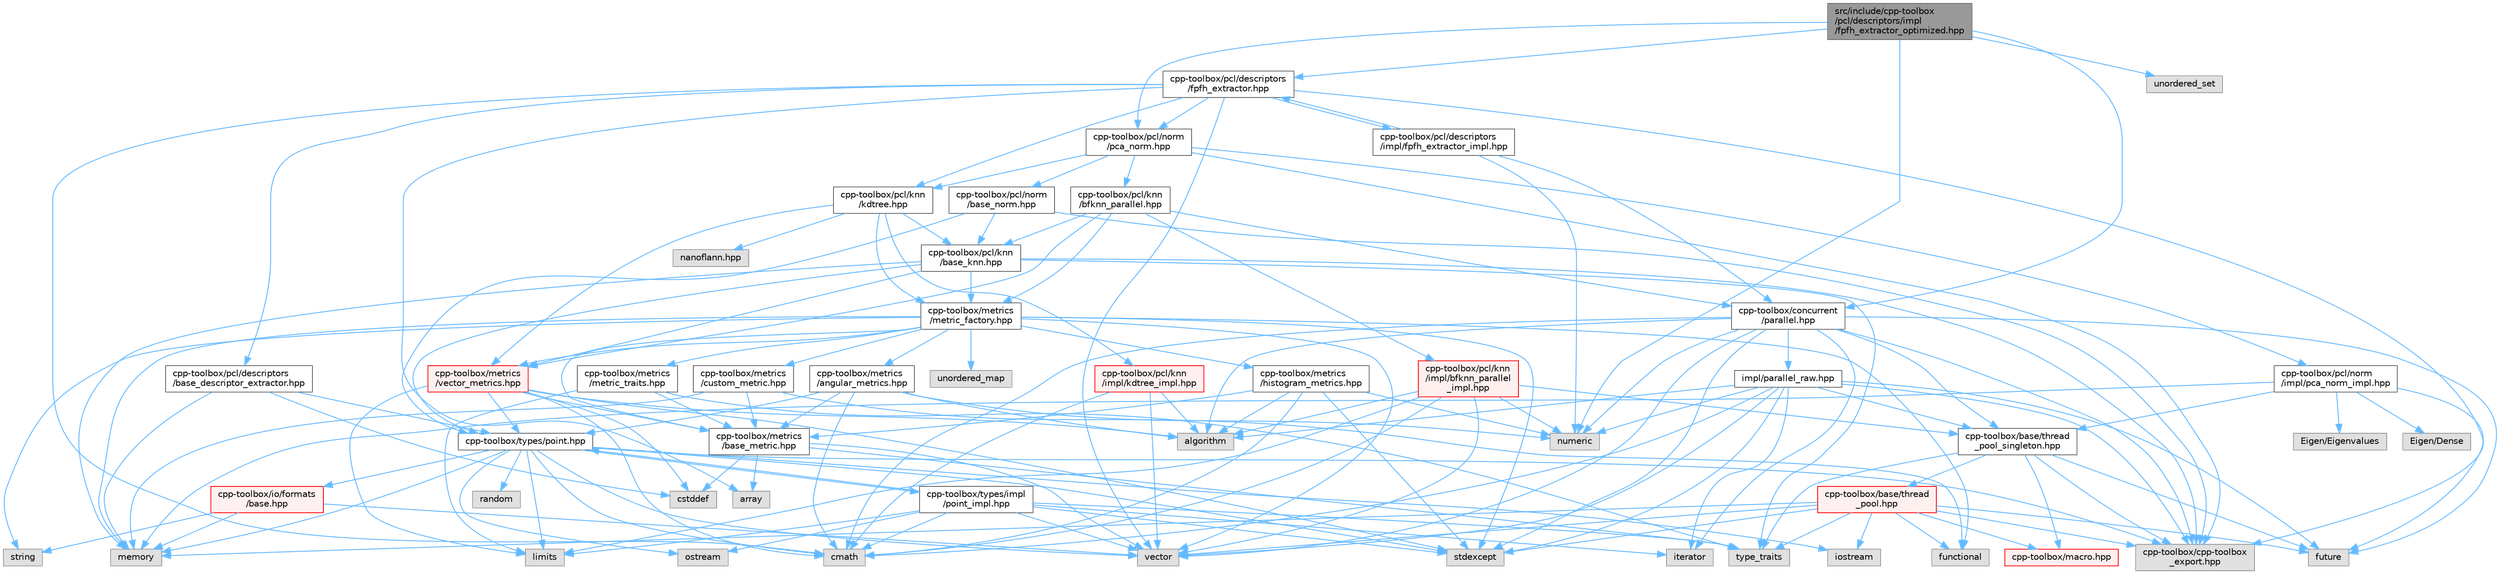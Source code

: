 digraph "src/include/cpp-toolbox/pcl/descriptors/impl/fpfh_extractor_optimized.hpp"
{
 // LATEX_PDF_SIZE
  bgcolor="transparent";
  edge [fontname=Helvetica,fontsize=10,labelfontname=Helvetica,labelfontsize=10];
  node [fontname=Helvetica,fontsize=10,shape=box,height=0.2,width=0.4];
  Node1 [id="Node000001",label="src/include/cpp-toolbox\l/pcl/descriptors/impl\l/fpfh_extractor_optimized.hpp",height=0.2,width=0.4,color="gray40", fillcolor="grey60", style="filled", fontcolor="black",tooltip=" "];
  Node1 -> Node2 [id="edge1_Node000001_Node000002",color="steelblue1",style="solid",tooltip=" "];
  Node2 [id="Node000002",label="cpp-toolbox/pcl/descriptors\l/fpfh_extractor.hpp",height=0.2,width=0.4,color="grey40", fillcolor="white", style="filled",URL="$fpfh__extractor_8hpp.html",tooltip=" "];
  Node2 -> Node3 [id="edge2_Node000002_Node000003",color="steelblue1",style="solid",tooltip=" "];
  Node3 [id="Node000003",label="array",height=0.2,width=0.4,color="grey60", fillcolor="#E0E0E0", style="filled",tooltip=" "];
  Node2 -> Node4 [id="edge3_Node000002_Node000004",color="steelblue1",style="solid",tooltip=" "];
  Node4 [id="Node000004",label="cmath",height=0.2,width=0.4,color="grey60", fillcolor="#E0E0E0", style="filled",tooltip=" "];
  Node2 -> Node5 [id="edge4_Node000002_Node000005",color="steelblue1",style="solid",tooltip=" "];
  Node5 [id="Node000005",label="vector",height=0.2,width=0.4,color="grey60", fillcolor="#E0E0E0", style="filled",tooltip=" "];
  Node2 -> Node6 [id="edge5_Node000002_Node000006",color="steelblue1",style="solid",tooltip=" "];
  Node6 [id="Node000006",label="cpp-toolbox/cpp-toolbox\l_export.hpp",height=0.2,width=0.4,color="grey60", fillcolor="#E0E0E0", style="filled",tooltip=" "];
  Node2 -> Node7 [id="edge6_Node000002_Node000007",color="steelblue1",style="solid",tooltip=" "];
  Node7 [id="Node000007",label="cpp-toolbox/pcl/descriptors\l/base_descriptor_extractor.hpp",height=0.2,width=0.4,color="grey40", fillcolor="white", style="filled",URL="$base__descriptor__extractor_8hpp.html",tooltip=" "];
  Node7 -> Node8 [id="edge7_Node000007_Node000008",color="steelblue1",style="solid",tooltip=" "];
  Node8 [id="Node000008",label="cstddef",height=0.2,width=0.4,color="grey60", fillcolor="#E0E0E0", style="filled",tooltip=" "];
  Node7 -> Node9 [id="edge8_Node000007_Node000009",color="steelblue1",style="solid",tooltip=" "];
  Node9 [id="Node000009",label="memory",height=0.2,width=0.4,color="grey60", fillcolor="#E0E0E0", style="filled",tooltip=" "];
  Node7 -> Node10 [id="edge9_Node000007_Node000010",color="steelblue1",style="solid",tooltip=" "];
  Node10 [id="Node000010",label="cpp-toolbox/types/point.hpp",height=0.2,width=0.4,color="grey40", fillcolor="white", style="filled",URL="$point_8hpp.html",tooltip=" "];
  Node10 -> Node4 [id="edge10_Node000010_Node000004",color="steelblue1",style="solid",tooltip=" "];
  Node10 -> Node11 [id="edge11_Node000010_Node000011",color="steelblue1",style="solid",tooltip=" "];
  Node11 [id="Node000011",label="iostream",height=0.2,width=0.4,color="grey60", fillcolor="#E0E0E0", style="filled",tooltip=" "];
  Node10 -> Node12 [id="edge12_Node000010_Node000012",color="steelblue1",style="solid",tooltip=" "];
  Node12 [id="Node000012",label="limits",height=0.2,width=0.4,color="grey60", fillcolor="#E0E0E0", style="filled",tooltip=" "];
  Node10 -> Node9 [id="edge13_Node000010_Node000009",color="steelblue1",style="solid",tooltip=" "];
  Node10 -> Node13 [id="edge14_Node000010_Node000013",color="steelblue1",style="solid",tooltip=" "];
  Node13 [id="Node000013",label="ostream",height=0.2,width=0.4,color="grey60", fillcolor="#E0E0E0", style="filled",tooltip=" "];
  Node10 -> Node14 [id="edge15_Node000010_Node000014",color="steelblue1",style="solid",tooltip=" "];
  Node14 [id="Node000014",label="random",height=0.2,width=0.4,color="grey60", fillcolor="#E0E0E0", style="filled",tooltip=" "];
  Node10 -> Node15 [id="edge16_Node000010_Node000015",color="steelblue1",style="solid",tooltip=" "];
  Node15 [id="Node000015",label="stdexcept",height=0.2,width=0.4,color="grey60", fillcolor="#E0E0E0", style="filled",tooltip=" "];
  Node10 -> Node5 [id="edge17_Node000010_Node000005",color="steelblue1",style="solid",tooltip=" "];
  Node10 -> Node6 [id="edge18_Node000010_Node000006",color="steelblue1",style="solid",tooltip=" "];
  Node10 -> Node16 [id="edge19_Node000010_Node000016",color="steelblue1",style="solid",tooltip=" "];
  Node16 [id="Node000016",label="cpp-toolbox/io/formats\l/base.hpp",height=0.2,width=0.4,color="red", fillcolor="#FFF0F0", style="filled",URL="$io_2formats_2base_8hpp.html",tooltip=" "];
  Node16 -> Node9 [id="edge20_Node000016_Node000009",color="steelblue1",style="solid",tooltip=" "];
  Node16 -> Node17 [id="edge21_Node000016_Node000017",color="steelblue1",style="solid",tooltip=" "];
  Node17 [id="Node000017",label="string",height=0.2,width=0.4,color="grey60", fillcolor="#E0E0E0", style="filled",tooltip=" "];
  Node16 -> Node5 [id="edge22_Node000016_Node000005",color="steelblue1",style="solid",tooltip=" "];
  Node10 -> Node26 [id="edge23_Node000010_Node000026",color="steelblue1",style="solid",tooltip=" "];
  Node26 [id="Node000026",label="cpp-toolbox/types/impl\l/point_impl.hpp",height=0.2,width=0.4,color="grey40", fillcolor="white", style="filled",URL="$point__impl_8hpp.html",tooltip=" "];
  Node26 -> Node4 [id="edge24_Node000026_Node000004",color="steelblue1",style="solid",tooltip=" "];
  Node26 -> Node27 [id="edge25_Node000026_Node000027",color="steelblue1",style="solid",tooltip=" "];
  Node27 [id="Node000027",label="iterator",height=0.2,width=0.4,color="grey60", fillcolor="#E0E0E0", style="filled",tooltip=" "];
  Node26 -> Node12 [id="edge26_Node000026_Node000012",color="steelblue1",style="solid",tooltip=" "];
  Node26 -> Node13 [id="edge27_Node000026_Node000013",color="steelblue1",style="solid",tooltip=" "];
  Node26 -> Node15 [id="edge28_Node000026_Node000015",color="steelblue1",style="solid",tooltip=" "];
  Node26 -> Node28 [id="edge29_Node000026_Node000028",color="steelblue1",style="solid",tooltip=" "];
  Node28 [id="Node000028",label="type_traits",height=0.2,width=0.4,color="grey60", fillcolor="#E0E0E0", style="filled",tooltip=" "];
  Node26 -> Node5 [id="edge30_Node000026_Node000005",color="steelblue1",style="solid",tooltip=" "];
  Node26 -> Node10 [id="edge31_Node000026_Node000010",color="steelblue1",style="solid",tooltip=" "];
  Node2 -> Node29 [id="edge32_Node000002_Node000029",color="steelblue1",style="solid",tooltip=" "];
  Node29 [id="Node000029",label="cpp-toolbox/pcl/knn\l/kdtree.hpp",height=0.2,width=0.4,color="grey40", fillcolor="white", style="filled",URL="$kdtree_8hpp.html",tooltip=" "];
  Node29 -> Node30 [id="edge33_Node000029_Node000030",color="steelblue1",style="solid",tooltip=" "];
  Node30 [id="Node000030",label="cpp-toolbox/pcl/knn\l/base_knn.hpp",height=0.2,width=0.4,color="grey40", fillcolor="white", style="filled",URL="$base__knn_8hpp.html",tooltip=" "];
  Node30 -> Node9 [id="edge34_Node000030_Node000009",color="steelblue1",style="solid",tooltip=" "];
  Node30 -> Node28 [id="edge35_Node000030_Node000028",color="steelblue1",style="solid",tooltip=" "];
  Node30 -> Node6 [id="edge36_Node000030_Node000006",color="steelblue1",style="solid",tooltip=" "];
  Node30 -> Node10 [id="edge37_Node000030_Node000010",color="steelblue1",style="solid",tooltip=" "];
  Node30 -> Node31 [id="edge38_Node000030_Node000031",color="steelblue1",style="solid",tooltip=" "];
  Node31 [id="Node000031",label="cpp-toolbox/metrics\l/vector_metrics.hpp",height=0.2,width=0.4,color="red", fillcolor="#FFF0F0", style="filled",URL="$vector__metrics_8hpp.html",tooltip=" "];
  Node31 -> Node32 [id="edge39_Node000031_Node000032",color="steelblue1",style="solid",tooltip=" "];
  Node32 [id="Node000032",label="algorithm",height=0.2,width=0.4,color="grey60", fillcolor="#E0E0E0", style="filled",tooltip=" "];
  Node31 -> Node4 [id="edge40_Node000031_Node000004",color="steelblue1",style="solid",tooltip=" "];
  Node31 -> Node8 [id="edge41_Node000031_Node000008",color="steelblue1",style="solid",tooltip=" "];
  Node31 -> Node12 [id="edge42_Node000031_Node000012",color="steelblue1",style="solid",tooltip=" "];
  Node31 -> Node15 [id="edge43_Node000031_Node000015",color="steelblue1",style="solid",tooltip=" "];
  Node31 -> Node34 [id="edge44_Node000031_Node000034",color="steelblue1",style="solid",tooltip=" "];
  Node34 [id="Node000034",label="cpp-toolbox/metrics\l/base_metric.hpp",height=0.2,width=0.4,color="grey40", fillcolor="white", style="filled",URL="$base__metric_8hpp.html",tooltip=" "];
  Node34 -> Node8 [id="edge45_Node000034_Node000008",color="steelblue1",style="solid",tooltip=" "];
  Node34 -> Node5 [id="edge46_Node000034_Node000005",color="steelblue1",style="solid",tooltip=" "];
  Node34 -> Node3 [id="edge47_Node000034_Node000003",color="steelblue1",style="solid",tooltip=" "];
  Node34 -> Node28 [id="edge48_Node000034_Node000028",color="steelblue1",style="solid",tooltip=" "];
  Node31 -> Node10 [id="edge49_Node000031_Node000010",color="steelblue1",style="solid",tooltip=" "];
  Node30 -> Node35 [id="edge50_Node000030_Node000035",color="steelblue1",style="solid",tooltip=" "];
  Node35 [id="Node000035",label="cpp-toolbox/metrics\l/metric_factory.hpp",height=0.2,width=0.4,color="grey40", fillcolor="white", style="filled",URL="$metric__factory_8hpp.html",tooltip=" "];
  Node35 -> Node9 [id="edge51_Node000035_Node000009",color="steelblue1",style="solid",tooltip=" "];
  Node35 -> Node17 [id="edge52_Node000035_Node000017",color="steelblue1",style="solid",tooltip=" "];
  Node35 -> Node36 [id="edge53_Node000035_Node000036",color="steelblue1",style="solid",tooltip=" "];
  Node36 [id="Node000036",label="unordered_map",height=0.2,width=0.4,color="grey60", fillcolor="#E0E0E0", style="filled",tooltip=" "];
  Node35 -> Node20 [id="edge54_Node000035_Node000020",color="steelblue1",style="solid",tooltip=" "];
  Node20 [id="Node000020",label="functional",height=0.2,width=0.4,color="grey60", fillcolor="#E0E0E0", style="filled",tooltip=" "];
  Node35 -> Node15 [id="edge55_Node000035_Node000015",color="steelblue1",style="solid",tooltip=" "];
  Node35 -> Node5 [id="edge56_Node000035_Node000005",color="steelblue1",style="solid",tooltip=" "];
  Node35 -> Node34 [id="edge57_Node000035_Node000034",color="steelblue1",style="solid",tooltip=" "];
  Node35 -> Node37 [id="edge58_Node000035_Node000037",color="steelblue1",style="solid",tooltip=" "];
  Node37 [id="Node000037",label="cpp-toolbox/metrics\l/metric_traits.hpp",height=0.2,width=0.4,color="grey40", fillcolor="white", style="filled",URL="$metric__traits_8hpp.html",tooltip=" "];
  Node37 -> Node28 [id="edge59_Node000037_Node000028",color="steelblue1",style="solid",tooltip=" "];
  Node37 -> Node12 [id="edge60_Node000037_Node000012",color="steelblue1",style="solid",tooltip=" "];
  Node37 -> Node34 [id="edge61_Node000037_Node000034",color="steelblue1",style="solid",tooltip=" "];
  Node35 -> Node31 [id="edge62_Node000035_Node000031",color="steelblue1",style="solid",tooltip=" "];
  Node35 -> Node38 [id="edge63_Node000035_Node000038",color="steelblue1",style="solid",tooltip=" "];
  Node38 [id="Node000038",label="cpp-toolbox/metrics\l/histogram_metrics.hpp",height=0.2,width=0.4,color="grey40", fillcolor="white", style="filled",URL="$histogram__metrics_8hpp.html",tooltip=" "];
  Node38 -> Node32 [id="edge64_Node000038_Node000032",color="steelblue1",style="solid",tooltip=" "];
  Node38 -> Node4 [id="edge65_Node000038_Node000004",color="steelblue1",style="solid",tooltip=" "];
  Node38 -> Node39 [id="edge66_Node000038_Node000039",color="steelblue1",style="solid",tooltip=" "];
  Node39 [id="Node000039",label="numeric",height=0.2,width=0.4,color="grey60", fillcolor="#E0E0E0", style="filled",tooltip=" "];
  Node38 -> Node15 [id="edge67_Node000038_Node000015",color="steelblue1",style="solid",tooltip=" "];
  Node38 -> Node34 [id="edge68_Node000038_Node000034",color="steelblue1",style="solid",tooltip=" "];
  Node35 -> Node40 [id="edge69_Node000035_Node000040",color="steelblue1",style="solid",tooltip=" "];
  Node40 [id="Node000040",label="cpp-toolbox/metrics\l/angular_metrics.hpp",height=0.2,width=0.4,color="grey40", fillcolor="white", style="filled",URL="$angular__metrics_8hpp.html",tooltip=" "];
  Node40 -> Node32 [id="edge70_Node000040_Node000032",color="steelblue1",style="solid",tooltip=" "];
  Node40 -> Node4 [id="edge71_Node000040_Node000004",color="steelblue1",style="solid",tooltip=" "];
  Node40 -> Node39 [id="edge72_Node000040_Node000039",color="steelblue1",style="solid",tooltip=" "];
  Node40 -> Node34 [id="edge73_Node000040_Node000034",color="steelblue1",style="solid",tooltip=" "];
  Node40 -> Node10 [id="edge74_Node000040_Node000010",color="steelblue1",style="solid",tooltip=" "];
  Node35 -> Node41 [id="edge75_Node000035_Node000041",color="steelblue1",style="solid",tooltip=" "];
  Node41 [id="Node000041",label="cpp-toolbox/metrics\l/custom_metric.hpp",height=0.2,width=0.4,color="grey40", fillcolor="white", style="filled",URL="$custom__metric_8hpp.html",tooltip=" "];
  Node41 -> Node20 [id="edge76_Node000041_Node000020",color="steelblue1",style="solid",tooltip=" "];
  Node41 -> Node9 [id="edge77_Node000041_Node000009",color="steelblue1",style="solid",tooltip=" "];
  Node41 -> Node34 [id="edge78_Node000041_Node000034",color="steelblue1",style="solid",tooltip=" "];
  Node29 -> Node35 [id="edge79_Node000029_Node000035",color="steelblue1",style="solid",tooltip=" "];
  Node29 -> Node31 [id="edge80_Node000029_Node000031",color="steelblue1",style="solid",tooltip=" "];
  Node29 -> Node42 [id="edge81_Node000029_Node000042",color="steelblue1",style="solid",tooltip=" "];
  Node42 [id="Node000042",label="nanoflann.hpp",height=0.2,width=0.4,color="grey60", fillcolor="#E0E0E0", style="filled",tooltip=" "];
  Node29 -> Node43 [id="edge82_Node000029_Node000043",color="steelblue1",style="solid",tooltip=" "];
  Node43 [id="Node000043",label="cpp-toolbox/pcl/knn\l/impl/kdtree_impl.hpp",height=0.2,width=0.4,color="red", fillcolor="#FFF0F0", style="filled",URL="$kdtree__impl_8hpp.html",tooltip=" "];
  Node43 -> Node32 [id="edge83_Node000043_Node000032",color="steelblue1",style="solid",tooltip=" "];
  Node43 -> Node4 [id="edge84_Node000043_Node000004",color="steelblue1",style="solid",tooltip=" "];
  Node43 -> Node5 [id="edge85_Node000043_Node000005",color="steelblue1",style="solid",tooltip=" "];
  Node2 -> Node47 [id="edge86_Node000002_Node000047",color="steelblue1",style="solid",tooltip=" "];
  Node47 [id="Node000047",label="cpp-toolbox/pcl/norm\l/pca_norm.hpp",height=0.2,width=0.4,color="grey40", fillcolor="white", style="filled",URL="$pca__norm_8hpp.html",tooltip=" "];
  Node47 -> Node6 [id="edge87_Node000047_Node000006",color="steelblue1",style="solid",tooltip=" "];
  Node47 -> Node48 [id="edge88_Node000047_Node000048",color="steelblue1",style="solid",tooltip=" "];
  Node48 [id="Node000048",label="cpp-toolbox/pcl/knn\l/bfknn_parallel.hpp",height=0.2,width=0.4,color="grey40", fillcolor="white", style="filled",URL="$bfknn__parallel_8hpp.html",tooltip=" "];
  Node48 -> Node49 [id="edge89_Node000048_Node000049",color="steelblue1",style="solid",tooltip=" "];
  Node49 [id="Node000049",label="cpp-toolbox/concurrent\l/parallel.hpp",height=0.2,width=0.4,color="grey40", fillcolor="white", style="filled",URL="$parallel_8hpp.html",tooltip=" "];
  Node49 -> Node32 [id="edge90_Node000049_Node000032",color="steelblue1",style="solid",tooltip=" "];
  Node49 -> Node4 [id="edge91_Node000049_Node000004",color="steelblue1",style="solid",tooltip=" "];
  Node49 -> Node50 [id="edge92_Node000049_Node000050",color="steelblue1",style="solid",tooltip=" "];
  Node50 [id="Node000050",label="future",height=0.2,width=0.4,color="grey60", fillcolor="#E0E0E0", style="filled",tooltip=" "];
  Node49 -> Node27 [id="edge93_Node000049_Node000027",color="steelblue1",style="solid",tooltip=" "];
  Node49 -> Node39 [id="edge94_Node000049_Node000039",color="steelblue1",style="solid",tooltip=" "];
  Node49 -> Node15 [id="edge95_Node000049_Node000015",color="steelblue1",style="solid",tooltip=" "];
  Node49 -> Node5 [id="edge96_Node000049_Node000005",color="steelblue1",style="solid",tooltip=" "];
  Node49 -> Node6 [id="edge97_Node000049_Node000006",color="steelblue1",style="solid",tooltip=" "];
  Node49 -> Node51 [id="edge98_Node000049_Node000051",color="steelblue1",style="solid",tooltip=" "];
  Node51 [id="Node000051",label="cpp-toolbox/base/thread\l_pool_singleton.hpp",height=0.2,width=0.4,color="grey40", fillcolor="white", style="filled",URL="$thread__pool__singleton_8hpp.html",tooltip=" "];
  Node51 -> Node50 [id="edge99_Node000051_Node000050",color="steelblue1",style="solid",tooltip=" "];
  Node51 -> Node28 [id="edge100_Node000051_Node000028",color="steelblue1",style="solid",tooltip=" "];
  Node51 -> Node6 [id="edge101_Node000051_Node000006",color="steelblue1",style="solid",tooltip=" "];
  Node51 -> Node21 [id="edge102_Node000051_Node000021",color="steelblue1",style="solid",tooltip=" "];
  Node21 [id="Node000021",label="cpp-toolbox/macro.hpp",height=0.2,width=0.4,color="red", fillcolor="#FFF0F0", style="filled",URL="$macro_8hpp.html",tooltip="通用的编译器、平台、架构检测和实用宏定义 / Common macros for compiler, platform, architecture detection and utility macro..."];
  Node51 -> Node52 [id="edge103_Node000051_Node000052",color="steelblue1",style="solid",tooltip=" "];
  Node52 [id="Node000052",label="cpp-toolbox/base/thread\l_pool.hpp",height=0.2,width=0.4,color="red", fillcolor="#FFF0F0", style="filled",URL="$thread__pool_8hpp.html",tooltip=" "];
  Node52 -> Node20 [id="edge104_Node000052_Node000020",color="steelblue1",style="solid",tooltip=" "];
  Node52 -> Node50 [id="edge105_Node000052_Node000050",color="steelblue1",style="solid",tooltip=" "];
  Node52 -> Node11 [id="edge106_Node000052_Node000011",color="steelblue1",style="solid",tooltip=" "];
  Node52 -> Node9 [id="edge107_Node000052_Node000009",color="steelblue1",style="solid",tooltip=" "];
  Node52 -> Node15 [id="edge108_Node000052_Node000015",color="steelblue1",style="solid",tooltip=" "];
  Node52 -> Node28 [id="edge109_Node000052_Node000028",color="steelblue1",style="solid",tooltip=" "];
  Node52 -> Node5 [id="edge110_Node000052_Node000005",color="steelblue1",style="solid",tooltip=" "];
  Node52 -> Node6 [id="edge111_Node000052_Node000006",color="steelblue1",style="solid",tooltip=" "];
  Node52 -> Node21 [id="edge112_Node000052_Node000021",color="steelblue1",style="solid",tooltip=" "];
  Node49 -> Node59 [id="edge113_Node000049_Node000059",color="steelblue1",style="solid",tooltip=" "];
  Node59 [id="Node000059",label="impl/parallel_raw.hpp",height=0.2,width=0.4,color="grey40", fillcolor="white", style="filled",URL="$parallel__raw_8hpp.html",tooltip=" "];
  Node59 -> Node32 [id="edge114_Node000059_Node000032",color="steelblue1",style="solid",tooltip=" "];
  Node59 -> Node4 [id="edge115_Node000059_Node000004",color="steelblue1",style="solid",tooltip=" "];
  Node59 -> Node50 [id="edge116_Node000059_Node000050",color="steelblue1",style="solid",tooltip=" "];
  Node59 -> Node27 [id="edge117_Node000059_Node000027",color="steelblue1",style="solid",tooltip=" "];
  Node59 -> Node39 [id="edge118_Node000059_Node000039",color="steelblue1",style="solid",tooltip=" "];
  Node59 -> Node15 [id="edge119_Node000059_Node000015",color="steelblue1",style="solid",tooltip=" "];
  Node59 -> Node5 [id="edge120_Node000059_Node000005",color="steelblue1",style="solid",tooltip=" "];
  Node59 -> Node51 [id="edge121_Node000059_Node000051",color="steelblue1",style="solid",tooltip=" "];
  Node59 -> Node6 [id="edge122_Node000059_Node000006",color="steelblue1",style="solid",tooltip=" "];
  Node48 -> Node30 [id="edge123_Node000048_Node000030",color="steelblue1",style="solid",tooltip=" "];
  Node48 -> Node35 [id="edge124_Node000048_Node000035",color="steelblue1",style="solid",tooltip=" "];
  Node48 -> Node31 [id="edge125_Node000048_Node000031",color="steelblue1",style="solid",tooltip=" "];
  Node48 -> Node60 [id="edge126_Node000048_Node000060",color="steelblue1",style="solid",tooltip=" "];
  Node60 [id="Node000060",label="cpp-toolbox/pcl/knn\l/impl/bfknn_parallel\l_impl.hpp",height=0.2,width=0.4,color="red", fillcolor="#FFF0F0", style="filled",URL="$bfknn__parallel__impl_8hpp.html",tooltip=" "];
  Node60 -> Node32 [id="edge127_Node000060_Node000032",color="steelblue1",style="solid",tooltip=" "];
  Node60 -> Node4 [id="edge128_Node000060_Node000004",color="steelblue1",style="solid",tooltip=" "];
  Node60 -> Node12 [id="edge129_Node000060_Node000012",color="steelblue1",style="solid",tooltip=" "];
  Node60 -> Node39 [id="edge130_Node000060_Node000039",color="steelblue1",style="solid",tooltip=" "];
  Node60 -> Node5 [id="edge131_Node000060_Node000005",color="steelblue1",style="solid",tooltip=" "];
  Node60 -> Node51 [id="edge132_Node000060_Node000051",color="steelblue1",style="solid",tooltip=" "];
  Node47 -> Node29 [id="edge133_Node000047_Node000029",color="steelblue1",style="solid",tooltip=" "];
  Node47 -> Node61 [id="edge134_Node000047_Node000061",color="steelblue1",style="solid",tooltip=" "];
  Node61 [id="Node000061",label="cpp-toolbox/pcl/norm\l/base_norm.hpp",height=0.2,width=0.4,color="grey40", fillcolor="white", style="filled",URL="$base__norm_8hpp.html",tooltip=" "];
  Node61 -> Node6 [id="edge135_Node000061_Node000006",color="steelblue1",style="solid",tooltip=" "];
  Node61 -> Node30 [id="edge136_Node000061_Node000030",color="steelblue1",style="solid",tooltip=" "];
  Node61 -> Node10 [id="edge137_Node000061_Node000010",color="steelblue1",style="solid",tooltip=" "];
  Node47 -> Node62 [id="edge138_Node000047_Node000062",color="steelblue1",style="solid",tooltip=" "];
  Node62 [id="Node000062",label="cpp-toolbox/pcl/norm\l/impl/pca_norm_impl.hpp",height=0.2,width=0.4,color="grey40", fillcolor="white", style="filled",URL="$pca__norm__impl_8hpp.html",tooltip=" "];
  Node62 -> Node63 [id="edge139_Node000062_Node000063",color="steelblue1",style="solid",tooltip=" "];
  Node63 [id="Node000063",label="Eigen/Dense",height=0.2,width=0.4,color="grey60", fillcolor="#E0E0E0", style="filled",tooltip=" "];
  Node62 -> Node64 [id="edge140_Node000062_Node000064",color="steelblue1",style="solid",tooltip=" "];
  Node64 [id="Node000064",label="Eigen/Eigenvalues",height=0.2,width=0.4,color="grey60", fillcolor="#E0E0E0", style="filled",tooltip=" "];
  Node62 -> Node51 [id="edge141_Node000062_Node000051",color="steelblue1",style="solid",tooltip=" "];
  Node62 -> Node50 [id="edge142_Node000062_Node000050",color="steelblue1",style="solid",tooltip=" "];
  Node62 -> Node9 [id="edge143_Node000062_Node000009",color="steelblue1",style="solid",tooltip=" "];
  Node2 -> Node65 [id="edge144_Node000002_Node000065",color="steelblue1",style="solid",tooltip=" "];
  Node65 [id="Node000065",label="cpp-toolbox/pcl/descriptors\l/impl/fpfh_extractor_impl.hpp",height=0.2,width=0.4,color="grey40", fillcolor="white", style="filled",URL="$fpfh__extractor__impl_8hpp.html",tooltip=" "];
  Node65 -> Node2 [id="edge145_Node000065_Node000002",color="steelblue1",style="solid",tooltip=" "];
  Node65 -> Node39 [id="edge146_Node000065_Node000039",color="steelblue1",style="solid",tooltip=" "];
  Node65 -> Node49 [id="edge147_Node000065_Node000049",color="steelblue1",style="solid",tooltip=" "];
  Node1 -> Node39 [id="edge148_Node000001_Node000039",color="steelblue1",style="solid",tooltip=" "];
  Node1 -> Node66 [id="edge149_Node000001_Node000066",color="steelblue1",style="solid",tooltip=" "];
  Node66 [id="Node000066",label="unordered_set",height=0.2,width=0.4,color="grey60", fillcolor="#E0E0E0", style="filled",tooltip=" "];
  Node1 -> Node49 [id="edge150_Node000001_Node000049",color="steelblue1",style="solid",tooltip=" "];
  Node1 -> Node47 [id="edge151_Node000001_Node000047",color="steelblue1",style="solid",tooltip=" "];
}
